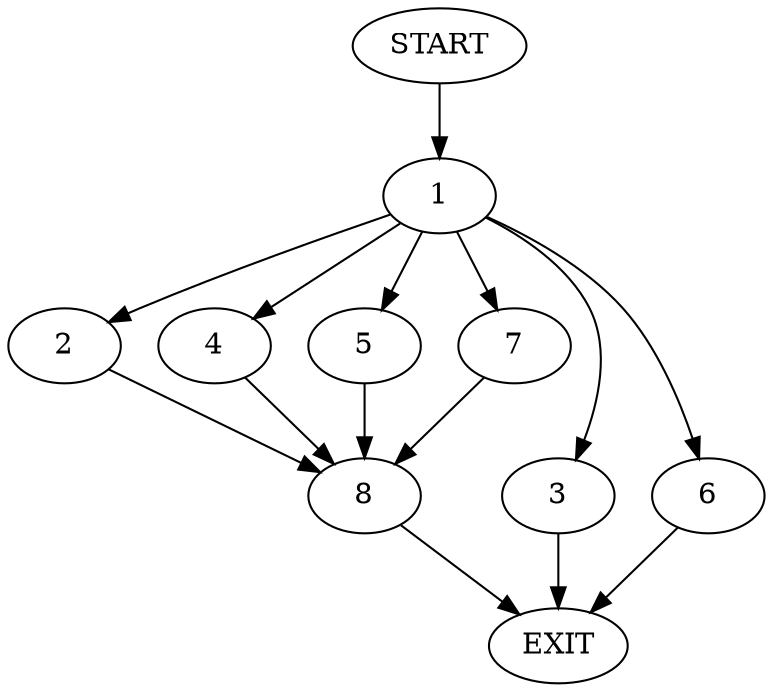 digraph {
0 [label="START"]
9 [label="EXIT"]
0 -> 1
1 -> 2
1 -> 3
1 -> 4
1 -> 5
1 -> 6
1 -> 7
2 -> 8
6 -> 9
3 -> 9
5 -> 8
4 -> 8
7 -> 8
8 -> 9
}
